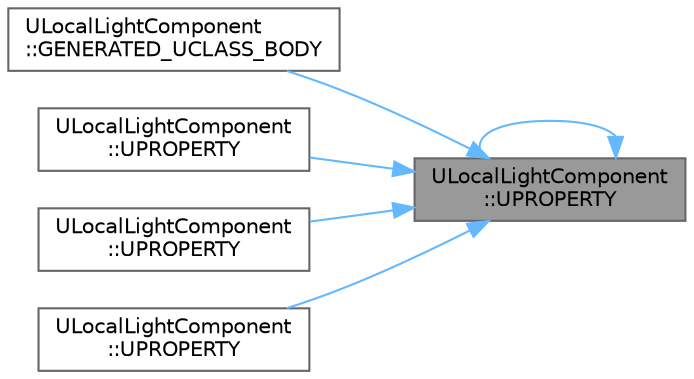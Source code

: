 digraph "ULocalLightComponent::UPROPERTY"
{
 // INTERACTIVE_SVG=YES
 // LATEX_PDF_SIZE
  bgcolor="transparent";
  edge [fontname=Helvetica,fontsize=10,labelfontname=Helvetica,labelfontsize=10];
  node [fontname=Helvetica,fontsize=10,shape=box,height=0.2,width=0.4];
  rankdir="RL";
  Node1 [id="Node000001",label="ULocalLightComponent\l::UPROPERTY",height=0.2,width=0.4,color="gray40", fillcolor="grey60", style="filled", fontcolor="black",tooltip="Blend Factor used to blend between Intensity and Intensity/Exposure."];
  Node1 -> Node2 [id="edge1_Node000001_Node000002",dir="back",color="steelblue1",style="solid",tooltip=" "];
  Node2 [id="Node000002",label="ULocalLightComponent\l::GENERATED_UCLASS_BODY",height=0.2,width=0.4,color="grey40", fillcolor="white", style="filled",URL="$db/d0a/classULocalLightComponent.html#ac1e9af02bbe61930ce3183d2638c44a4",tooltip="Units used for the intensity."];
  Node1 -> Node3 [id="edge2_Node000001_Node000003",dir="back",color="steelblue1",style="solid",tooltip=" "];
  Node3 [id="Node000003",label="ULocalLightComponent\l::UPROPERTY",height=0.2,width=0.4,color="grey40", fillcolor="white", style="filled",URL="$db/d0a/classULocalLightComponent.html#ab473d42ad006cd67e7e07f06f41c726d",tooltip=" "];
  Node1 -> Node4 [id="edge3_Node000001_Node000004",dir="back",color="steelblue1",style="solid",tooltip=" "];
  Node4 [id="Node000004",label="ULocalLightComponent\l::UPROPERTY",height=0.2,width=0.4,color="grey40", fillcolor="white", style="filled",URL="$db/d0a/classULocalLightComponent.html#a73b7aff4b273a429f712d81bd6618a4d",tooltip="Bounds the light's visible influence."];
  Node1 -> Node1 [id="edge4_Node000001_Node000001",dir="back",color="steelblue1",style="solid",tooltip=" "];
  Node1 -> Node5 [id="edge5_Node000001_Node000005",dir="back",color="steelblue1",style="solid",tooltip=" "];
  Node5 [id="Node000005",label="ULocalLightComponent\l::UPROPERTY",height=0.2,width=0.4,color="grey40", fillcolor="white", style="filled",URL="$db/d0a/classULocalLightComponent.html#ae060b6f6bb16599dd0026ceb3043485c",tooltip="The Lightmass settings for this object."];
}
